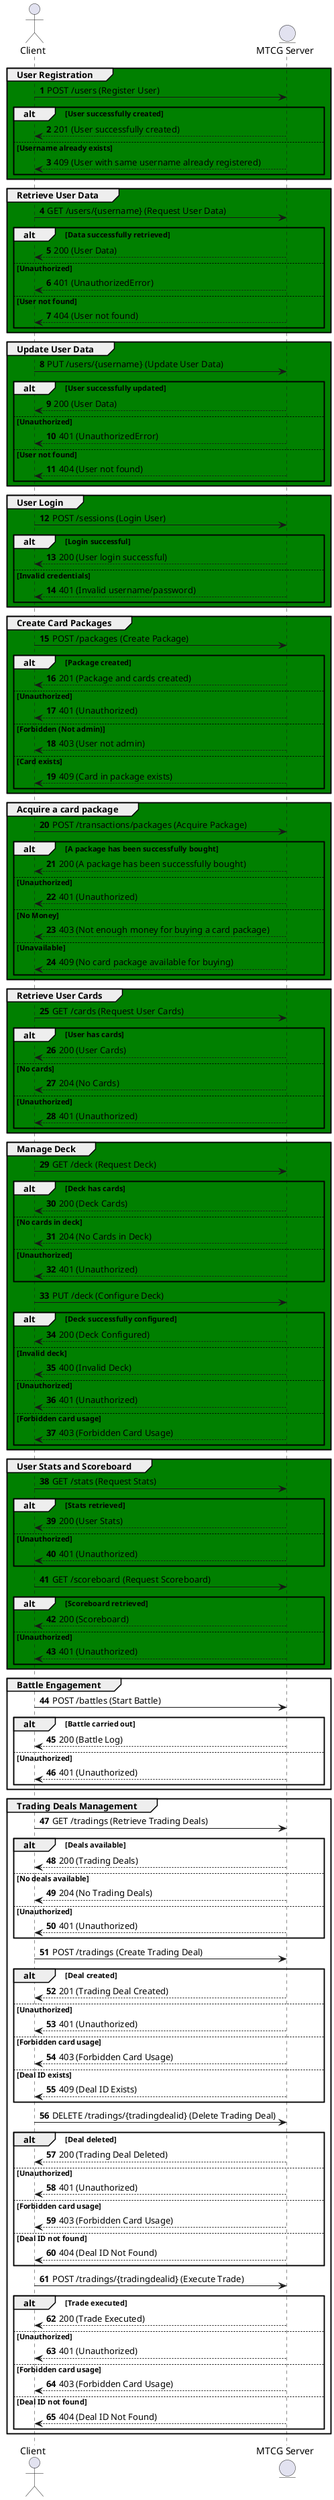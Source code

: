 @startuml
autonumber

actor Client as "Client"
entity Server as "MTCG Server"

group #green User Registration
    Client -> Server: POST /users (Register User)
    alt User successfully created
        Server --> Client: 201 (User successfully created)
    else Username already exists
        Server --> Client: 409 (User with same username already registered)
    end
end

group #green Retrieve User Data
    Client -> Server: GET /users/{username} (Request User Data)
    alt Data successfully retrieved
        Server --> Client: 200 (User Data)
    else Unauthorized
        Server --> Client: 401 (UnauthorizedError)
    else User not found
        Server --> Client: 404 (User not found)
    end
end

group #green Update User Data
    Client -> Server: PUT /users/{username} (Update User Data)
    alt User successfully updated
        Server --> Client: 200 (User Data)
    else Unauthorized
        Server --> Client: 401 (UnauthorizedError)
    else User not found
        Server --> Client: 404 (User not found)
    end
end

group #green User Login
    Client -> Server: POST /sessions (Login User)
    alt Login successful
        Server --> Client: 200 (User login successful)
    else Invalid credentials
        Server --> Client: 401 (Invalid username/password)
    end
end


group #green Create Card Packages
    Client -> Server: POST /packages (Create Package)
    alt Package created
        Server --> Client: 201 (Package and cards created)
    else Unauthorized
        Server --> Client: 401 (Unauthorized)
    else Forbidden (Not admin)
        Server --> Client: 403 (User not admin)
    else Card exists
        Server --> Client: 409 (Card in package exists)
    end
end

group #green Acquire a card package
    Client -> Server: POST /transactions/packages (Acquire Package)
    alt A package has been successfully bought
        Server --> Client: 200 (A package has been successfully bought)
    else Unauthorized
        Server --> Client: 401 (Unauthorized)
    else No Money
        Server --> Client: 403 (Not enough money for buying a card package)
    else Unavailable
        Server --> Client: 409 (No card package available for buying)
    end
end

group #green Retrieve User Cards
    Client -> Server: GET /cards (Request User Cards)
    alt User has cards
        Server --> Client: 200 (User Cards)
    else No cards
        Server --> Client: 204 (No Cards)
    else Unauthorized
        Server --> Client: 401 (Unauthorized)
    end
end

group #green Manage Deck
    Client -> Server: GET /deck (Request Deck)
    alt Deck has cards
        Server --> Client: 200 (Deck Cards)
    else No cards in deck
        Server --> Client: 204 (No Cards in Deck)
    else Unauthorized
        Server --> Client: 401 (Unauthorized)
    end

    Client -> Server: PUT /deck (Configure Deck)
    alt Deck successfully configured
        Server --> Client: 200 (Deck Configured)
    else Invalid deck
        Server --> Client: 400 (Invalid Deck)
    else Unauthorized
        Server --> Client: 401 (Unauthorized)
    else Forbidden card usage
        Server --> Client: 403 (Forbidden Card Usage)
    end
end

group #green User Stats and Scoreboard
    Client -> Server: GET /stats (Request Stats)
    alt Stats retrieved
        Server --> Client: 200 (User Stats)
    else Unauthorized
        Server --> Client: 401 (Unauthorized)
    end

    Client -> Server: GET /scoreboard (Request Scoreboard)
    alt Scoreboard retrieved
        Server --> Client: 200 (Scoreboard)
    else Unauthorized
        Server --> Client: 401 (Unauthorized)
    end
end

group Battle Engagement
    Client -> Server: POST /battles (Start Battle)
    alt Battle carried out
        Server --> Client: 200 (Battle Log)
    else Unauthorized
        Server --> Client: 401 (Unauthorized)
    end
end

group Trading Deals Management
    Client -> Server: GET /tradings (Retrieve Trading Deals)
    alt Deals available
        Server --> Client: 200 (Trading Deals)
    else No deals available
        Server --> Client: 204 (No Trading Deals)
    else Unauthorized
        Server --> Client: 401 (Unauthorized)
    end

    Client -> Server: POST /tradings (Create Trading Deal)
    alt Deal created
        Server --> Client: 201 (Trading Deal Created)
    else Unauthorized
        Server --> Client: 401 (Unauthorized)
    else Forbidden card usage
        Server --> Client: 403 (Forbidden Card Usage)
    else Deal ID exists
        Server --> Client: 409 (Deal ID Exists)
    end

    Client -> Server: DELETE /tradings/{tradingdealid} (Delete Trading Deal)
    alt Deal deleted
        Server --> Client: 200 (Trading Deal Deleted)
    else Unauthorized
        Server --> Client: 401 (Unauthorized)
    else Forbidden card usage
        Server --> Client: 403 (Forbidden Card Usage)
    else Deal ID not found
        Server --> Client: 404 (Deal ID Not Found)
    end

    Client -> Server: POST /tradings/{tradingdealid} (Execute Trade)
    alt Trade executed
        Server --> Client: 200 (Trade Executed)
    else Unauthorized
        Server --> Client: 401 (Unauthorized)
    else Forbidden card usage
        Server --> Client: 403 (Forbidden Card Usage)
    else Deal ID not found
        Server --> Client: 404 (Deal ID Not Found)
    end
end

@enduml
